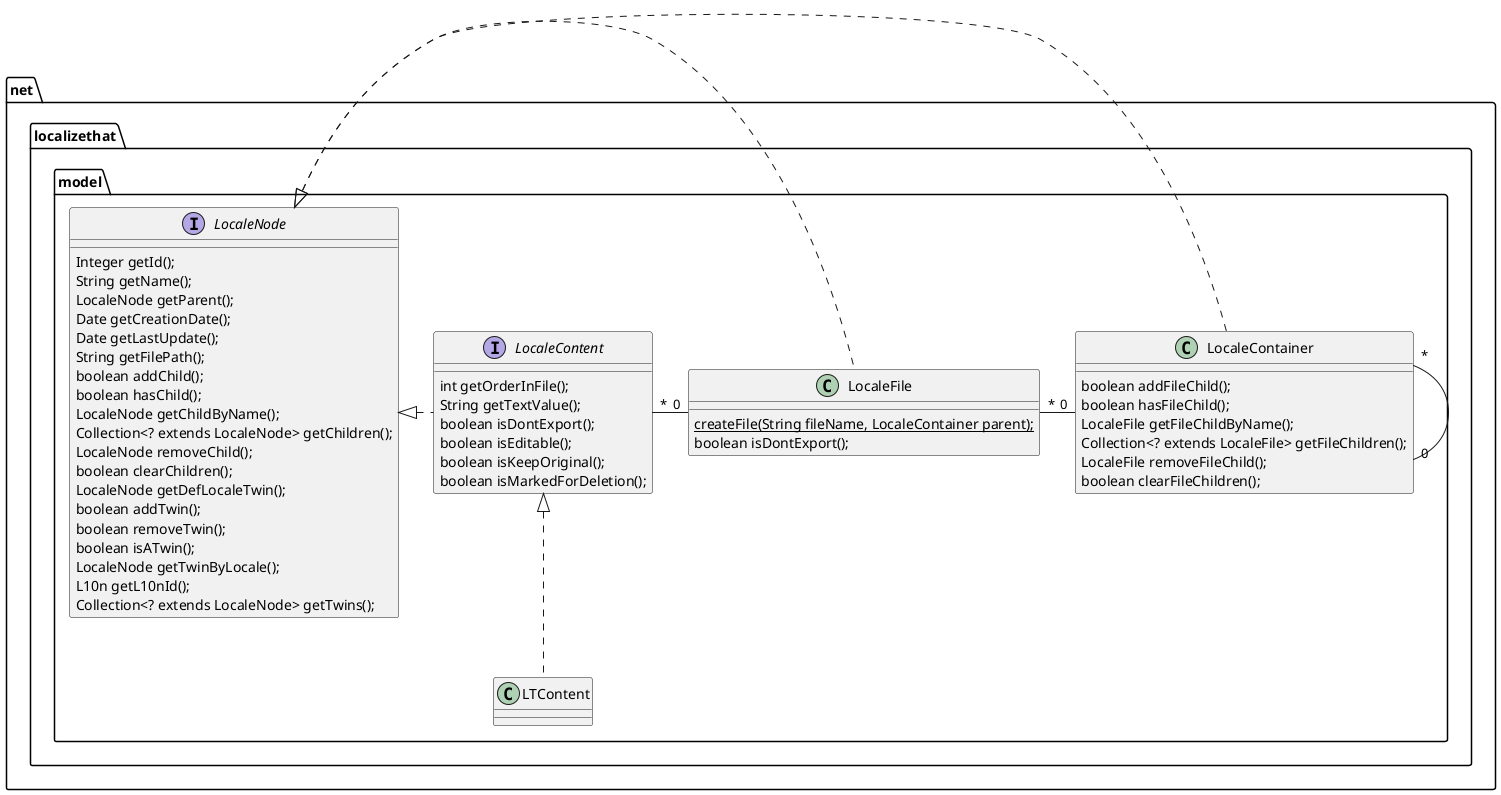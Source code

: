 @startuml
interface net.localizethat.model.LocaleNode {
    Integer getId();
    String getName();
    LocaleNode getParent();
    Date getCreationDate();
    Date getLastUpdate();
    String getFilePath();
    boolean addChild();
    boolean hasChild();
    LocaleNode getChildByName();
    Collection<? extends LocaleNode> getChildren();
    LocaleNode removeChild();
    boolean clearChildren();
    LocaleNode getDefLocaleTwin();
    boolean addTwin();
    boolean removeTwin();
    boolean isATwin();
    LocaleNode getTwinByLocale();
    L10n getL10nId();
    Collection<? extends LocaleNode> getTwins();
}
interface net.localizethat.model.LocaleContent {
    int getOrderInFile();
    String getTextValue();
    boolean isDontExport();
    boolean isEditable();
    boolean isKeepOriginal();
    boolean isMarkedForDeletion();
}

class net.localizethat.model.LocaleContainer {
    boolean addFileChild();
    boolean hasFileChild();
    LocaleFile getFileChildByName();
    Collection<? extends LocaleFile> getFileChildren();
    LocaleFile removeFileChild();
    boolean clearFileChildren();
}
class net.localizethat.model.LocaleFile {
    {static} createFile(String fileName, LocaleContainer parent);
    boolean isDontExport();
}
class net.localizethat.model.LTContent

net.localizethat.model.LocaleNode <|. net.localizethat.model.LocaleContainer
net.localizethat.model.LocaleNode <|. net.localizethat.model.LocaleFile
net.localizethat.model.LocaleNode <|. net.localizethat.model.LocaleContent
net.localizethat.model.LocaleContent <|.down. net.localizethat.model.LTContent
net.localizethat.model.LocaleContainer "*" - "0" net.localizethat.model.LocaleContainer
net.localizethat.model.LocaleFile "*" - "0" net.localizethat.model.LocaleContainer
net.localizethat.model.LocaleContent "*" - "0" net.localizethat.model.LocaleFile
@enduml